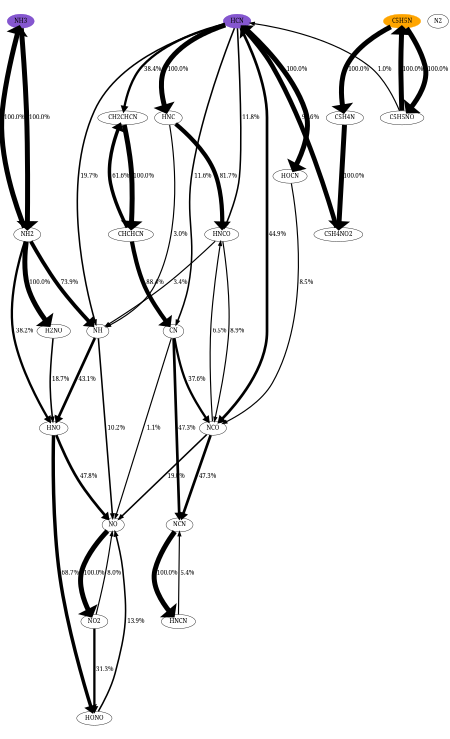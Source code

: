 digraph {
    graph [b="0,0,1558,558", rankdir=TB, center=true, splines=True, size="3,5!", dpi=400, ratio="fill"];
	NO -> NO2 [label=" 100.0%" fontcolor=black fontname=serif fontsize=16 penwidth=13]
	C5H5N -> C5H4N [label=" 100.0%" fontcolor=black fontname=serif fontsize=16 penwidth=13]
	C5H5N -> C5H5NO [label=" 100.0%" fontcolor=black fontname=serif fontsize=16 penwidth=13]
	NO2 -> HONO [label=" 31.3%" fontcolor=black fontname=serif fontsize=16 penwidth=6]
	NO2 -> NO [label=" 8.0%" fontcolor=black fontname=serif fontsize=16 penwidth=3]
	NH3 -> NH2 [label=" 100.0%" fontcolor=black fontname=serif fontsize=16 penwidth=13]
	HCN -> NH [label=" 19.7%" fontcolor=black fontname=serif fontsize=16 penwidth=4]
	HCN -> HNC [label=" 100.0%" fontcolor=black fontname=serif fontsize=16 penwidth=13]
	HCN -> CN [label=" 11.6%" fontcolor=black fontname=serif fontsize=16 penwidth=4]
	HCN -> HNCO [label=" 11.8%" fontcolor=black fontname=serif fontsize=16 penwidth=4]
	HCN -> NCO [label=" 44.9%" fontcolor=black fontname=serif fontsize=16 penwidth=7]
	HCN -> CH2CHCN [label=" 38.4%" fontcolor=black fontname=serif fontsize=16 penwidth=6]
	HCN -> HOCN [label=" 100.0%" fontcolor=black fontname=serif fontsize=16 penwidth=13]
	C5H4N -> C5H4NO2 [label=" 100.0%" fontcolor=black fontname=serif fontsize=16 penwidth=13]
	C5H5NO -> HCN [label=" 1.0%" fontcolor=black fontname=serif fontsize=16 penwidth=3]
	C5H5NO -> C5H5N [label=" 100.0%" fontcolor=black fontname=serif fontsize=16 penwidth=13]
	HONO -> NO [label=" 13.9%" fontcolor=black fontname=serif fontsize=16 penwidth=4]
	NH2 -> NH [label=" 73.9%" fontcolor=black fontname=serif fontsize=16 penwidth=10]
	NH2 -> HNO [label=" 38.2%" fontcolor=black fontname=serif fontsize=16 penwidth=6]
	NH2 -> H2NO [label=" 100.0%" fontcolor=black fontname=serif fontsize=16 penwidth=13]
	NH2 -> NH3 [label=" 100.0%" fontcolor=black fontname=serif fontsize=16 penwidth=13]
	NH -> HNO [label=" 43.1%" fontcolor=black fontname=serif fontsize=16 penwidth=7]
	NH -> NO [label=" 10.2%" fontcolor=black fontname=serif fontsize=16 penwidth=4]
	HNC -> NH [label=" 3.0%" fontcolor=black fontname=serif fontsize=16 penwidth=3]
	HNC -> HNCO [label=" 81.7%" fontcolor=black fontname=serif fontsize=16 penwidth=11]
	CN -> NO [label=" 1.1%" fontcolor=black fontname=serif fontsize=16 penwidth=3]
	CN -> NCO [label=" 37.6%" fontcolor=black fontname=serif fontsize=16 penwidth=6]
	CN -> NCN [label=" 47.3%" fontcolor=black fontname=serif fontsize=16 penwidth=7]
	HNCO -> NH [label=" 3.4%" fontcolor=black fontname=serif fontsize=16 penwidth=3]
	HNCO -> NCO [label=" 8.9%" fontcolor=black fontname=serif fontsize=16 penwidth=3]
	NCO -> NO [label=" 19.0%" fontcolor=black fontname=serif fontsize=16 penwidth=4]
	NCO -> HNCO [label=" 6.5%" fontcolor=black fontname=serif fontsize=16 penwidth=3]
	NCO -> NCN [label=" 47.3%" fontcolor=black fontname=serif fontsize=16 penwidth=7]
	CH2CHCN -> CHCHCN [label=" 100.0%" fontcolor=black fontname=serif fontsize=16 penwidth=13]
	HOCN -> NCO [label=" 8.5%" fontcolor=black fontname=serif fontsize=16 penwidth=3]
	C5H4NO2 -> HCN [label=" 96.6%" fontcolor=black fontname=serif fontsize=16 penwidth=12]
	HNO -> HONO [label=" 68.7%" fontcolor=black fontname=serif fontsize=16 penwidth=9]
	HNO -> NO [label=" 47.8%" fontcolor=black fontname=serif fontsize=16 penwidth=7]
	H2NO -> HNO [label=" 18.7%" fontcolor=black fontname=serif fontsize=16 penwidth=4]
	NCN -> HNCN [label=" 100.0%" fontcolor=black fontname=serif fontsize=16 penwidth=13]
	CHCHCN -> CN [label=" 88.4%" fontcolor=black fontname=serif fontsize=16 penwidth=11]
	CHCHCN -> CH2CHCN [label=" 61.6%" fontcolor=black fontname=serif fontsize=16 penwidth=9]
	HNCN -> NCN [label=" 5.4%" fontcolor=black fontname=serif fontsize=16 penwidth=3]
	NO [fontname=serif fontsize=16]
	C5H5N [fontname=serif fontsize=16]
	NO2 [fontname=serif fontsize=16]
	NH3 [fontname=serif fontsize=16]
	N2 [fontname=serif fontsize=16]
	HCN [fontname=serif fontsize=16]
	C5H4N [fontname=serif fontsize=16]
	C5H5NO [fontname=serif fontsize=16]
	HONO [fontname=serif fontsize=16]
	NH2 [fontname=serif fontsize=16]
	NH [fontname=serif fontsize=16]
	HNC [fontname=serif fontsize=16]
	CN [fontname=serif fontsize=16]
	HNCO [fontname=serif fontsize=16]
	NCO [fontname=serif fontsize=16]
	CH2CHCN [fontname=serif fontsize=16]
	HOCN [fontname=serif fontsize=16]
	C5H4NO2 [fontname=serif fontsize=16]
	HNO [fontname=serif fontsize=16]
	H2NO [fontname=serif fontsize=16]
	NCN [fontname=serif fontsize=16]
	CHCHCN [fontname=serif fontsize=16]
	HNCN [fontname=serif fontsize=16]
	HCN [color="#500dbab1" fillcolor="#500dbab1" style=filled]
	NH3 [color="#500dbab1" fillcolor="#500dbab1" style=filled]
	C5H5N [color=orange fillcolor=orange style=filled]

    {rank="source"; C5H5N,NH3,HCN,N2}
}
